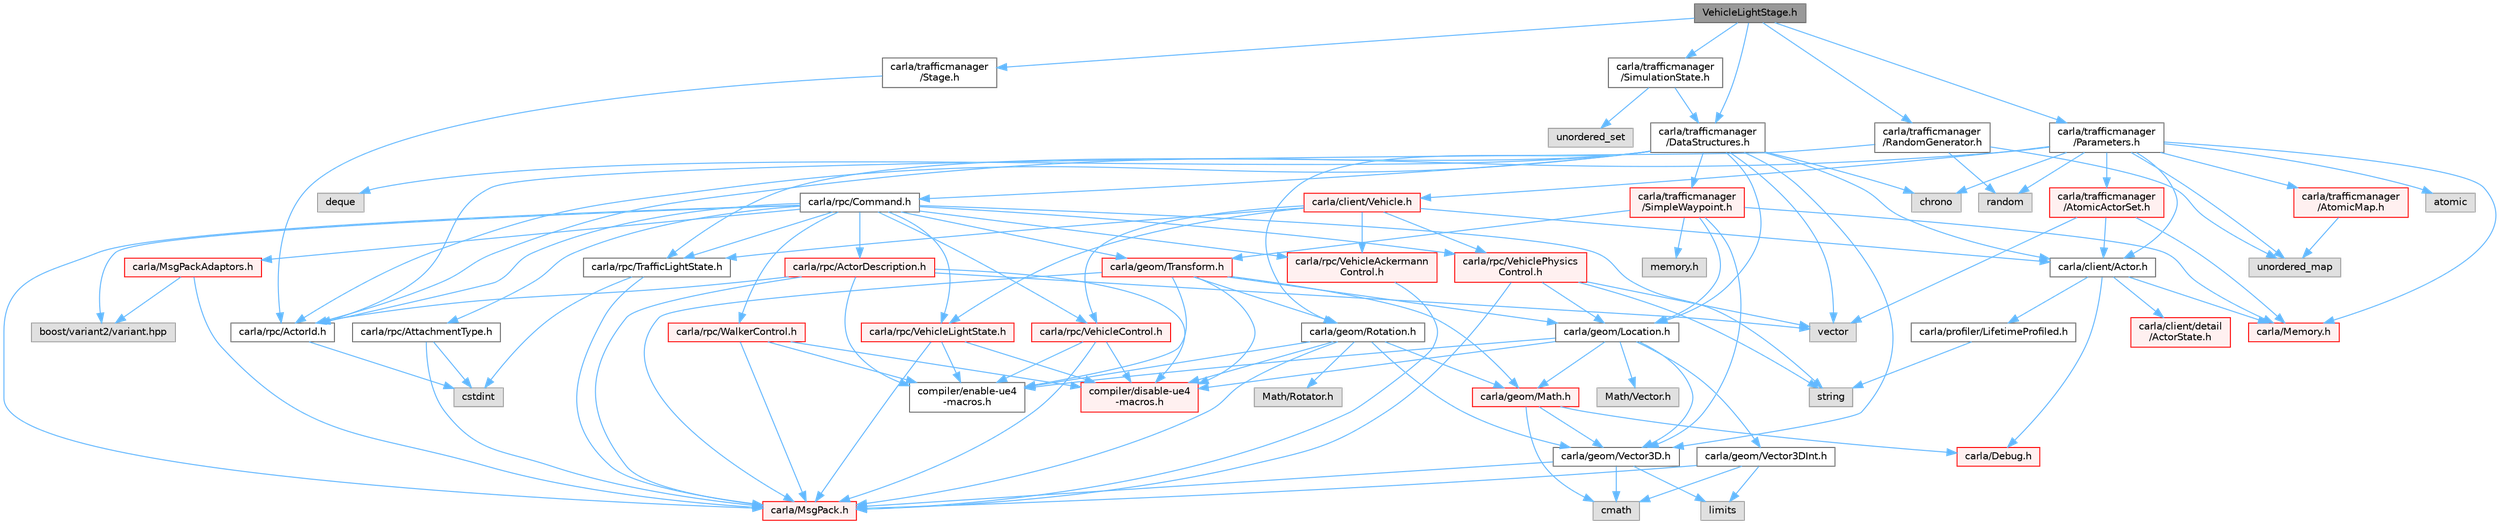digraph "VehicleLightStage.h"
{
 // INTERACTIVE_SVG=YES
 // LATEX_PDF_SIZE
  bgcolor="transparent";
  edge [fontname=Helvetica,fontsize=10,labelfontname=Helvetica,labelfontsize=10];
  node [fontname=Helvetica,fontsize=10,shape=box,height=0.2,width=0.4];
  Node1 [id="Node000001",label="VehicleLightStage.h",height=0.2,width=0.4,color="gray40", fillcolor="grey60", style="filled", fontcolor="black",tooltip=" "];
  Node1 -> Node2 [id="edge1_Node000001_Node000002",color="steelblue1",style="solid",tooltip=" "];
  Node2 [id="Node000002",label="carla/trafficmanager\l/DataStructures.h",height=0.2,width=0.4,color="grey40", fillcolor="white", style="filled",URL="$d0/d49/DataStructures_8h.html",tooltip=" "];
  Node2 -> Node3 [id="edge2_Node000002_Node000003",color="steelblue1",style="solid",tooltip=" "];
  Node3 [id="Node000003",label="chrono",height=0.2,width=0.4,color="grey60", fillcolor="#E0E0E0", style="filled",tooltip=" "];
  Node2 -> Node4 [id="edge3_Node000002_Node000004",color="steelblue1",style="solid",tooltip=" "];
  Node4 [id="Node000004",label="deque",height=0.2,width=0.4,color="grey60", fillcolor="#E0E0E0", style="filled",tooltip=" "];
  Node2 -> Node5 [id="edge4_Node000002_Node000005",color="steelblue1",style="solid",tooltip=" "];
  Node5 [id="Node000005",label="vector",height=0.2,width=0.4,color="grey60", fillcolor="#E0E0E0", style="filled",tooltip=" "];
  Node2 -> Node6 [id="edge5_Node000002_Node000006",color="steelblue1",style="solid",tooltip=" "];
  Node6 [id="Node000006",label="carla/client/Actor.h",height=0.2,width=0.4,color="grey40", fillcolor="white", style="filled",URL="$da/d48/client_2Actor_8h.html",tooltip=" "];
  Node6 -> Node7 [id="edge6_Node000006_Node000007",color="steelblue1",style="solid",tooltip=" "];
  Node7 [id="Node000007",label="carla/Debug.h",height=0.2,width=0.4,color="red", fillcolor="#FFF0F0", style="filled",URL="$d4/deb/Debug_8h.html",tooltip=" "];
  Node6 -> Node11 [id="edge7_Node000006_Node000011",color="steelblue1",style="solid",tooltip=" "];
  Node11 [id="Node000011",label="carla/Memory.h",height=0.2,width=0.4,color="red", fillcolor="#FFF0F0", style="filled",URL="$de/d5c/Memory_8h.html",tooltip=" "];
  Node6 -> Node16 [id="edge8_Node000006_Node000016",color="steelblue1",style="solid",tooltip=" "];
  Node16 [id="Node000016",label="carla/client/detail\l/ActorState.h",height=0.2,width=0.4,color="red", fillcolor="#FFF0F0", style="filled",URL="$d4/d22/client_2detail_2ActorState_8h.html",tooltip=" "];
  Node6 -> Node175 [id="edge9_Node000006_Node000175",color="steelblue1",style="solid",tooltip=" "];
  Node175 [id="Node000175",label="carla/profiler/LifetimeProfiled.h",height=0.2,width=0.4,color="grey40", fillcolor="white", style="filled",URL="$d9/dc4/LifetimeProfiled_8h.html",tooltip=" "];
  Node175 -> Node63 [id="edge10_Node000175_Node000063",color="steelblue1",style="solid",tooltip=" "];
  Node63 [id="Node000063",label="string",height=0.2,width=0.4,color="grey60", fillcolor="#E0E0E0", style="filled",tooltip=" "];
  Node2 -> Node37 [id="edge11_Node000002_Node000037",color="steelblue1",style="solid",tooltip=" "];
  Node37 [id="Node000037",label="carla/geom/Location.h",height=0.2,width=0.4,color="grey40", fillcolor="white", style="filled",URL="$d9/d8b/geom_2Location_8h.html",tooltip=" "];
  Node37 -> Node38 [id="edge12_Node000037_Node000038",color="steelblue1",style="solid",tooltip=" "];
  Node38 [id="Node000038",label="carla/geom/Vector3D.h",height=0.2,width=0.4,color="grey40", fillcolor="white", style="filled",URL="$de/d70/geom_2Vector3D_8h.html",tooltip=" "];
  Node38 -> Node27 [id="edge13_Node000038_Node000027",color="steelblue1",style="solid",tooltip=" "];
  Node27 [id="Node000027",label="carla/MsgPack.h",height=0.2,width=0.4,color="red", fillcolor="#FFF0F0", style="filled",URL="$d9/d6f/MsgPack_8h.html",tooltip=" "];
  Node38 -> Node39 [id="edge14_Node000038_Node000039",color="steelblue1",style="solid",tooltip=" "];
  Node39 [id="Node000039",label="cmath",height=0.2,width=0.4,color="grey60", fillcolor="#E0E0E0", style="filled",tooltip=" "];
  Node38 -> Node33 [id="edge15_Node000038_Node000033",color="steelblue1",style="solid",tooltip=" "];
  Node33 [id="Node000033",label="limits",height=0.2,width=0.4,color="grey60", fillcolor="#E0E0E0", style="filled",tooltip=" "];
  Node37 -> Node40 [id="edge16_Node000037_Node000040",color="steelblue1",style="solid",tooltip=" "];
  Node40 [id="Node000040",label="carla/geom/Vector3DInt.h",height=0.2,width=0.4,color="grey40", fillcolor="white", style="filled",URL="$d1/da4/Vector3DInt_8h.html",tooltip=" "];
  Node40 -> Node27 [id="edge17_Node000040_Node000027",color="steelblue1",style="solid",tooltip=" "];
  Node40 -> Node39 [id="edge18_Node000040_Node000039",color="steelblue1",style="solid",tooltip=" "];
  Node40 -> Node33 [id="edge19_Node000040_Node000033",color="steelblue1",style="solid",tooltip=" "];
  Node37 -> Node41 [id="edge20_Node000037_Node000041",color="steelblue1",style="solid",tooltip=" "];
  Node41 [id="Node000041",label="carla/geom/Math.h",height=0.2,width=0.4,color="red", fillcolor="#FFF0F0", style="filled",URL="$db/d8a/Math_8h.html",tooltip=" "];
  Node41 -> Node7 [id="edge21_Node000041_Node000007",color="steelblue1",style="solid",tooltip=" "];
  Node41 -> Node38 [id="edge22_Node000041_Node000038",color="steelblue1",style="solid",tooltip=" "];
  Node41 -> Node39 [id="edge23_Node000041_Node000039",color="steelblue1",style="solid",tooltip=" "];
  Node37 -> Node43 [id="edge24_Node000037_Node000043",color="steelblue1",style="solid",tooltip=" "];
  Node43 [id="Node000043",label="compiler/enable-ue4\l-macros.h",height=0.2,width=0.4,color="grey40", fillcolor="white", style="filled",URL="$d9/da2/enable-ue4-macros_8h.html",tooltip=" "];
  Node37 -> Node44 [id="edge25_Node000037_Node000044",color="steelblue1",style="solid",tooltip=" "];
  Node44 [id="Node000044",label="Math/Vector.h",height=0.2,width=0.4,color="grey60", fillcolor="#E0E0E0", style="filled",tooltip=" "];
  Node37 -> Node45 [id="edge26_Node000037_Node000045",color="steelblue1",style="solid",tooltip=" "];
  Node45 [id="Node000045",label="compiler/disable-ue4\l-macros.h",height=0.2,width=0.4,color="red", fillcolor="#FFF0F0", style="filled",URL="$d2/d02/disable-ue4-macros_8h.html",tooltip=" "];
  Node2 -> Node50 [id="edge27_Node000002_Node000050",color="steelblue1",style="solid",tooltip=" "];
  Node50 [id="Node000050",label="carla/geom/Rotation.h",height=0.2,width=0.4,color="grey40", fillcolor="white", style="filled",URL="$d0/d8f/Rotation_8h.html",tooltip=" "];
  Node50 -> Node27 [id="edge28_Node000050_Node000027",color="steelblue1",style="solid",tooltip=" "];
  Node50 -> Node41 [id="edge29_Node000050_Node000041",color="steelblue1",style="solid",tooltip=" "];
  Node50 -> Node38 [id="edge30_Node000050_Node000038",color="steelblue1",style="solid",tooltip=" "];
  Node50 -> Node43 [id="edge31_Node000050_Node000043",color="steelblue1",style="solid",tooltip=" "];
  Node50 -> Node51 [id="edge32_Node000050_Node000051",color="steelblue1",style="solid",tooltip=" "];
  Node51 [id="Node000051",label="Math/Rotator.h",height=0.2,width=0.4,color="grey60", fillcolor="#E0E0E0", style="filled",tooltip=" "];
  Node50 -> Node45 [id="edge33_Node000050_Node000045",color="steelblue1",style="solid",tooltip=" "];
  Node2 -> Node38 [id="edge34_Node000002_Node000038",color="steelblue1",style="solid",tooltip=" "];
  Node2 -> Node101 [id="edge35_Node000002_Node000101",color="steelblue1",style="solid",tooltip=" "];
  Node101 [id="Node000101",label="carla/rpc/ActorId.h",height=0.2,width=0.4,color="grey40", fillcolor="white", style="filled",URL="$d3/d89/ActorId_8h.html",tooltip=" "];
  Node101 -> Node25 [id="edge36_Node000101_Node000025",color="steelblue1",style="solid",tooltip=" "];
  Node25 [id="Node000025",label="cstdint",height=0.2,width=0.4,color="grey60", fillcolor="#E0E0E0", style="filled",tooltip=" "];
  Node2 -> Node176 [id="edge37_Node000002_Node000176",color="steelblue1",style="solid",tooltip=" "];
  Node176 [id="Node000176",label="carla/rpc/Command.h",height=0.2,width=0.4,color="grey40", fillcolor="white", style="filled",URL="$d1/d55/Command_8h.html",tooltip=" "];
  Node176 -> Node27 [id="edge38_Node000176_Node000027",color="steelblue1",style="solid",tooltip=" "];
  Node176 -> Node148 [id="edge39_Node000176_Node000148",color="steelblue1",style="solid",tooltip=" "];
  Node148 [id="Node000148",label="carla/MsgPackAdaptors.h",height=0.2,width=0.4,color="red", fillcolor="#FFF0F0", style="filled",URL="$de/db4/MsgPackAdaptors_8h.html",tooltip=" "];
  Node148 -> Node27 [id="edge40_Node000148_Node000027",color="steelblue1",style="solid",tooltip=" "];
  Node148 -> Node95 [id="edge41_Node000148_Node000095",color="steelblue1",style="solid",tooltip=" "];
  Node95 [id="Node000095",label="boost/variant2/variant.hpp",height=0.2,width=0.4,color="grey60", fillcolor="#E0E0E0", style="filled",tooltip=" "];
  Node176 -> Node36 [id="edge42_Node000176_Node000036",color="steelblue1",style="solid",tooltip=" "];
  Node36 [id="Node000036",label="carla/geom/Transform.h",height=0.2,width=0.4,color="red", fillcolor="#FFF0F0", style="filled",URL="$de/d17/geom_2Transform_8h.html",tooltip=" "];
  Node36 -> Node27 [id="edge43_Node000036_Node000027",color="steelblue1",style="solid",tooltip=" "];
  Node36 -> Node37 [id="edge44_Node000036_Node000037",color="steelblue1",style="solid",tooltip=" "];
  Node36 -> Node41 [id="edge45_Node000036_Node000041",color="steelblue1",style="solid",tooltip=" "];
  Node36 -> Node50 [id="edge46_Node000036_Node000050",color="steelblue1",style="solid",tooltip=" "];
  Node36 -> Node43 [id="edge47_Node000036_Node000043",color="steelblue1",style="solid",tooltip=" "];
  Node36 -> Node45 [id="edge48_Node000036_Node000045",color="steelblue1",style="solid",tooltip=" "];
  Node176 -> Node129 [id="edge49_Node000176_Node000129",color="steelblue1",style="solid",tooltip=" "];
  Node129 [id="Node000129",label="carla/rpc/ActorDescription.h",height=0.2,width=0.4,color="red", fillcolor="#FFF0F0", style="filled",URL="$d9/db9/LibCarla_2source_2carla_2rpc_2ActorDescription_8h.html",tooltip=" "];
  Node129 -> Node27 [id="edge50_Node000129_Node000027",color="steelblue1",style="solid",tooltip=" "];
  Node129 -> Node101 [id="edge51_Node000129_Node000101",color="steelblue1",style="solid",tooltip=" "];
  Node129 -> Node5 [id="edge52_Node000129_Node000005",color="steelblue1",style="solid",tooltip=" "];
  Node129 -> Node43 [id="edge53_Node000129_Node000043",color="steelblue1",style="solid",tooltip=" "];
  Node129 -> Node45 [id="edge54_Node000129_Node000045",color="steelblue1",style="solid",tooltip=" "];
  Node176 -> Node146 [id="edge55_Node000176_Node000146",color="steelblue1",style="solid",tooltip=" "];
  Node146 [id="Node000146",label="carla/rpc/AttachmentType.h",height=0.2,width=0.4,color="grey40", fillcolor="white", style="filled",URL="$d9/df7/AttachmentType_8h.html",tooltip=" "];
  Node146 -> Node27 [id="edge56_Node000146_Node000027",color="steelblue1",style="solid",tooltip=" "];
  Node146 -> Node25 [id="edge57_Node000146_Node000025",color="steelblue1",style="solid",tooltip=" "];
  Node176 -> Node101 [id="edge58_Node000176_Node000101",color="steelblue1",style="solid",tooltip=" "];
  Node176 -> Node105 [id="edge59_Node000176_Node000105",color="steelblue1",style="solid",tooltip=" "];
  Node105 [id="Node000105",label="carla/rpc/TrafficLightState.h",height=0.2,width=0.4,color="grey40", fillcolor="white", style="filled",URL="$d1/d16/LibCarla_2source_2carla_2rpc_2TrafficLightState_8h.html",tooltip=" "];
  Node105 -> Node27 [id="edge60_Node000105_Node000027",color="steelblue1",style="solid",tooltip=" "];
  Node105 -> Node25 [id="edge61_Node000105_Node000025",color="steelblue1",style="solid",tooltip=" "];
  Node176 -> Node177 [id="edge62_Node000176_Node000177",color="steelblue1",style="solid",tooltip=" "];
  Node177 [id="Node000177",label="carla/rpc/VehicleAckermann\lControl.h",height=0.2,width=0.4,color="red", fillcolor="#FFF0F0", style="filled",URL="$dc/def/LibCarla_2source_2carla_2rpc_2VehicleAckermannControl_8h.html",tooltip=" "];
  Node177 -> Node27 [id="edge63_Node000177_Node000027",color="steelblue1",style="solid",tooltip=" "];
  Node176 -> Node106 [id="edge64_Node000176_Node000106",color="steelblue1",style="solid",tooltip=" "];
  Node106 [id="Node000106",label="carla/rpc/VehicleControl.h",height=0.2,width=0.4,color="red", fillcolor="#FFF0F0", style="filled",URL="$dd/d28/LibCarla_2source_2carla_2rpc_2VehicleControl_8h.html",tooltip=" "];
  Node106 -> Node27 [id="edge65_Node000106_Node000027",color="steelblue1",style="solid",tooltip=" "];
  Node106 -> Node43 [id="edge66_Node000106_Node000043",color="steelblue1",style="solid",tooltip=" "];
  Node106 -> Node45 [id="edge67_Node000106_Node000045",color="steelblue1",style="solid",tooltip=" "];
  Node176 -> Node157 [id="edge68_Node000176_Node000157",color="steelblue1",style="solid",tooltip=" "];
  Node157 [id="Node000157",label="carla/rpc/VehiclePhysics\lControl.h",height=0.2,width=0.4,color="red", fillcolor="#FFF0F0", style="filled",URL="$d1/d8e/LibCarla_2source_2carla_2rpc_2VehiclePhysicsControl_8h.html",tooltip=" "];
  Node157 -> Node27 [id="edge69_Node000157_Node000027",color="steelblue1",style="solid",tooltip=" "];
  Node157 -> Node37 [id="edge70_Node000157_Node000037",color="steelblue1",style="solid",tooltip=" "];
  Node157 -> Node63 [id="edge71_Node000157_Node000063",color="steelblue1",style="solid",tooltip=" "];
  Node157 -> Node5 [id="edge72_Node000157_Node000005",color="steelblue1",style="solid",tooltip=" "];
  Node176 -> Node168 [id="edge73_Node000176_Node000168",color="steelblue1",style="solid",tooltip=" "];
  Node168 [id="Node000168",label="carla/rpc/VehicleLightState.h",height=0.2,width=0.4,color="red", fillcolor="#FFF0F0", style="filled",URL="$d8/d64/LibCarla_2source_2carla_2rpc_2VehicleLightState_8h.html",tooltip=" "];
  Node168 -> Node27 [id="edge74_Node000168_Node000027",color="steelblue1",style="solid",tooltip=" "];
  Node168 -> Node43 [id="edge75_Node000168_Node000043",color="steelblue1",style="solid",tooltip=" "];
  Node168 -> Node45 [id="edge76_Node000168_Node000045",color="steelblue1",style="solid",tooltip=" "];
  Node176 -> Node109 [id="edge77_Node000176_Node000109",color="steelblue1",style="solid",tooltip=" "];
  Node109 [id="Node000109",label="carla/rpc/WalkerControl.h",height=0.2,width=0.4,color="red", fillcolor="#FFF0F0", style="filled",URL="$dd/db3/LibCarla_2source_2carla_2rpc_2WalkerControl_8h.html",tooltip=" "];
  Node109 -> Node27 [id="edge78_Node000109_Node000027",color="steelblue1",style="solid",tooltip=" "];
  Node109 -> Node43 [id="edge79_Node000109_Node000043",color="steelblue1",style="solid",tooltip=" "];
  Node109 -> Node45 [id="edge80_Node000109_Node000045",color="steelblue1",style="solid",tooltip=" "];
  Node176 -> Node63 [id="edge81_Node000176_Node000063",color="steelblue1",style="solid",tooltip=" "];
  Node176 -> Node95 [id="edge82_Node000176_Node000095",color="steelblue1",style="solid",tooltip=" "];
  Node2 -> Node105 [id="edge83_Node000002_Node000105",color="steelblue1",style="solid",tooltip=" "];
  Node2 -> Node180 [id="edge84_Node000002_Node000180",color="steelblue1",style="solid",tooltip=" "];
  Node180 [id="Node000180",label="carla/trafficmanager\l/SimpleWaypoint.h",height=0.2,width=0.4,color="red", fillcolor="#FFF0F0", style="filled",URL="$d7/dd3/SimpleWaypoint_8h.html",tooltip=" "];
  Node180 -> Node181 [id="edge85_Node000180_Node000181",color="steelblue1",style="solid",tooltip=" "];
  Node181 [id="Node000181",label="memory.h",height=0.2,width=0.4,color="grey60", fillcolor="#E0E0E0", style="filled",tooltip=" "];
  Node180 -> Node37 [id="edge86_Node000180_Node000037",color="steelblue1",style="solid",tooltip=" "];
  Node180 -> Node36 [id="edge87_Node000180_Node000036",color="steelblue1",style="solid",tooltip=" "];
  Node180 -> Node38 [id="edge88_Node000180_Node000038",color="steelblue1",style="solid",tooltip=" "];
  Node180 -> Node11 [id="edge89_Node000180_Node000011",color="steelblue1",style="solid",tooltip=" "];
  Node1 -> Node182 [id="edge90_Node000001_Node000182",color="steelblue1",style="solid",tooltip=" "];
  Node182 [id="Node000182",label="carla/trafficmanager\l/Parameters.h",height=0.2,width=0.4,color="grey40", fillcolor="white", style="filled",URL="$d9/dd7/Parameters_8h.html",tooltip=" "];
  Node182 -> Node141 [id="edge91_Node000182_Node000141",color="steelblue1",style="solid",tooltip=" "];
  Node141 [id="Node000141",label="atomic",height=0.2,width=0.4,color="grey60", fillcolor="#E0E0E0", style="filled",tooltip=" "];
  Node182 -> Node3 [id="edge92_Node000182_Node000003",color="steelblue1",style="solid",tooltip=" "];
  Node182 -> Node183 [id="edge93_Node000182_Node000183",color="steelblue1",style="solid",tooltip=" "];
  Node183 [id="Node000183",label="random",height=0.2,width=0.4,color="grey60", fillcolor="#E0E0E0", style="filled",tooltip=" "];
  Node182 -> Node89 [id="edge94_Node000182_Node000089",color="steelblue1",style="solid",tooltip=" "];
  Node89 [id="Node000089",label="unordered_map",height=0.2,width=0.4,color="grey60", fillcolor="#E0E0E0", style="filled",tooltip=" "];
  Node182 -> Node6 [id="edge95_Node000182_Node000006",color="steelblue1",style="solid",tooltip=" "];
  Node182 -> Node184 [id="edge96_Node000182_Node000184",color="steelblue1",style="solid",tooltip=" "];
  Node184 [id="Node000184",label="carla/client/Vehicle.h",height=0.2,width=0.4,color="red", fillcolor="#FFF0F0", style="filled",URL="$d9/d18/Vehicle_8h.html",tooltip=" "];
  Node184 -> Node6 [id="edge97_Node000184_Node000006",color="steelblue1",style="solid",tooltip=" "];
  Node184 -> Node105 [id="edge98_Node000184_Node000105",color="steelblue1",style="solid",tooltip=" "];
  Node184 -> Node177 [id="edge99_Node000184_Node000177",color="steelblue1",style="solid",tooltip=" "];
  Node184 -> Node106 [id="edge100_Node000184_Node000106",color="steelblue1",style="solid",tooltip=" "];
  Node184 -> Node168 [id="edge101_Node000184_Node000168",color="steelblue1",style="solid",tooltip=" "];
  Node184 -> Node157 [id="edge102_Node000184_Node000157",color="steelblue1",style="solid",tooltip=" "];
  Node182 -> Node11 [id="edge103_Node000182_Node000011",color="steelblue1",style="solid",tooltip=" "];
  Node182 -> Node101 [id="edge104_Node000182_Node000101",color="steelblue1",style="solid",tooltip=" "];
  Node182 -> Node196 [id="edge105_Node000182_Node000196",color="steelblue1",style="solid",tooltip=" "];
  Node196 [id="Node000196",label="carla/trafficmanager\l/AtomicActorSet.h",height=0.2,width=0.4,color="red", fillcolor="#FFF0F0", style="filled",URL="$dd/dfa/AtomicActorSet_8h.html",tooltip=" "];
  Node196 -> Node5 [id="edge106_Node000196_Node000005",color="steelblue1",style="solid",tooltip=" "];
  Node196 -> Node6 [id="edge107_Node000196_Node000006",color="steelblue1",style="solid",tooltip=" "];
  Node196 -> Node11 [id="edge108_Node000196_Node000011",color="steelblue1",style="solid",tooltip=" "];
  Node182 -> Node197 [id="edge109_Node000182_Node000197",color="steelblue1",style="solid",tooltip=" "];
  Node197 [id="Node000197",label="carla/trafficmanager\l/AtomicMap.h",height=0.2,width=0.4,color="red", fillcolor="#FFF0F0", style="filled",URL="$df/ddc/AtomicMap_8h.html",tooltip=" "];
  Node197 -> Node89 [id="edge110_Node000197_Node000089",color="steelblue1",style="solid",tooltip=" "];
  Node1 -> Node198 [id="edge111_Node000001_Node000198",color="steelblue1",style="solid",tooltip=" "];
  Node198 [id="Node000198",label="carla/trafficmanager\l/RandomGenerator.h",height=0.2,width=0.4,color="grey40", fillcolor="white", style="filled",URL="$db/d7f/RandomGenerator_8h.html",tooltip=" "];
  Node198 -> Node183 [id="edge112_Node000198_Node000183",color="steelblue1",style="solid",tooltip=" "];
  Node198 -> Node89 [id="edge113_Node000198_Node000089",color="steelblue1",style="solid",tooltip=" "];
  Node198 -> Node101 [id="edge114_Node000198_Node000101",color="steelblue1",style="solid",tooltip=" "];
  Node1 -> Node199 [id="edge115_Node000001_Node000199",color="steelblue1",style="solid",tooltip=" "];
  Node199 [id="Node000199",label="carla/trafficmanager\l/SimulationState.h",height=0.2,width=0.4,color="grey40", fillcolor="white", style="filled",URL="$d5/d3b/SimulationState_8h.html",tooltip=" "];
  Node199 -> Node90 [id="edge116_Node000199_Node000090",color="steelblue1",style="solid",tooltip=" "];
  Node90 [id="Node000090",label="unordered_set",height=0.2,width=0.4,color="grey60", fillcolor="#E0E0E0", style="filled",tooltip=" "];
  Node199 -> Node2 [id="edge117_Node000199_Node000002",color="steelblue1",style="solid",tooltip=" "];
  Node1 -> Node200 [id="edge118_Node000001_Node000200",color="steelblue1",style="solid",tooltip=" "];
  Node200 [id="Node000200",label="carla/trafficmanager\l/Stage.h",height=0.2,width=0.4,color="grey40", fillcolor="white", style="filled",URL="$dd/dc3/Stage_8h.html",tooltip=" "];
  Node200 -> Node101 [id="edge119_Node000200_Node000101",color="steelblue1",style="solid",tooltip=" "];
}
